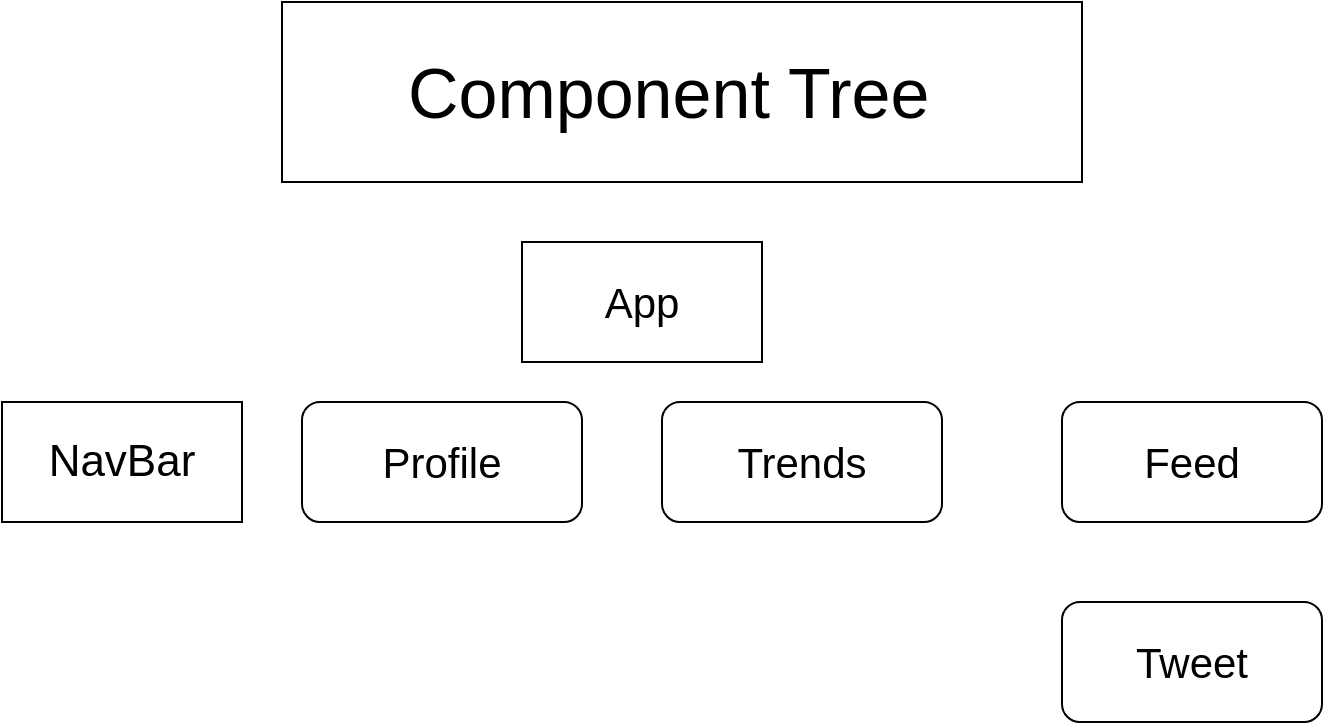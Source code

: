 <mxfile version="14.4.8" type="github">
  <diagram id="Jm4tmzTD5VmvSeZlG58w" name="Page-1">
    <mxGraphModel dx="1262" dy="755" grid="1" gridSize="10" guides="1" tooltips="1" connect="1" arrows="1" fold="1" page="1" pageScale="1" pageWidth="850" pageHeight="1100" math="0" shadow="0">
      <root>
        <mxCell id="0" />
        <mxCell id="1" parent="0" />
        <mxCell id="py5nkk96zvFx1ynIxTmJ-2" value="" style="rounded=0;whiteSpace=wrap;html=1;" vertex="1" parent="1">
          <mxGeometry x="200" y="30" width="400" height="90" as="geometry" />
        </mxCell>
        <mxCell id="py5nkk96zvFx1ynIxTmJ-3" value="&lt;font style=&quot;font-size: 35px&quot;&gt;Component Tree&lt;/font&gt;&amp;nbsp;" style="text;html=1;strokeColor=none;fillColor=none;align=center;verticalAlign=middle;whiteSpace=wrap;rounded=0;" vertex="1" parent="1">
          <mxGeometry x="240" y="45" width="310" height="60" as="geometry" />
        </mxCell>
        <mxCell id="py5nkk96zvFx1ynIxTmJ-4" value="" style="rounded=0;whiteSpace=wrap;html=1;" vertex="1" parent="1">
          <mxGeometry x="320" y="150" width="120" height="60" as="geometry" />
        </mxCell>
        <mxCell id="py5nkk96zvFx1ynIxTmJ-5" value="&lt;font style=&quot;font-size: 21px&quot;&gt;App&lt;/font&gt;" style="text;html=1;strokeColor=none;fillColor=none;align=center;verticalAlign=middle;whiteSpace=wrap;rounded=0;" vertex="1" parent="1">
          <mxGeometry x="320" y="150" width="120" height="60" as="geometry" />
        </mxCell>
        <mxCell id="py5nkk96zvFx1ynIxTmJ-6" value="" style="rounded=0;whiteSpace=wrap;html=1;" vertex="1" parent="1">
          <mxGeometry x="60" y="230" width="120" height="60" as="geometry" />
        </mxCell>
        <mxCell id="py5nkk96zvFx1ynIxTmJ-7" value="&lt;font style=&quot;font-size: 22px&quot;&gt;NavBar&lt;/font&gt;" style="text;html=1;strokeColor=none;fillColor=none;align=center;verticalAlign=middle;whiteSpace=wrap;rounded=0;" vertex="1" parent="1">
          <mxGeometry x="60" y="230" width="120" height="60" as="geometry" />
        </mxCell>
        <mxCell id="py5nkk96zvFx1ynIxTmJ-8" value="" style="rounded=1;whiteSpace=wrap;html=1;" vertex="1" parent="1">
          <mxGeometry x="210" y="230" width="140" height="60" as="geometry" />
        </mxCell>
        <mxCell id="py5nkk96zvFx1ynIxTmJ-9" value="&lt;font style=&quot;font-size: 21px&quot;&gt;Profile&lt;/font&gt;" style="text;html=1;strokeColor=none;fillColor=none;align=center;verticalAlign=middle;whiteSpace=wrap;rounded=0;" vertex="1" parent="1">
          <mxGeometry x="210" y="230" width="140" height="60" as="geometry" />
        </mxCell>
        <mxCell id="py5nkk96zvFx1ynIxTmJ-10" value="" style="rounded=1;whiteSpace=wrap;html=1;" vertex="1" parent="1">
          <mxGeometry x="390" y="230" width="140" height="60" as="geometry" />
        </mxCell>
        <mxCell id="py5nkk96zvFx1ynIxTmJ-11" value="&lt;font style=&quot;font-size: 21px&quot;&gt;Trends&lt;/font&gt;" style="text;html=1;strokeColor=none;fillColor=none;align=center;verticalAlign=middle;whiteSpace=wrap;rounded=0;" vertex="1" parent="1">
          <mxGeometry x="390" y="230" width="140" height="60" as="geometry" />
        </mxCell>
        <mxCell id="py5nkk96zvFx1ynIxTmJ-12" value="" style="rounded=1;whiteSpace=wrap;html=1;" vertex="1" parent="1">
          <mxGeometry x="590" y="230" width="130" height="60" as="geometry" />
        </mxCell>
        <mxCell id="py5nkk96zvFx1ynIxTmJ-13" value="Feed" style="text;html=1;strokeColor=none;fillColor=none;align=center;verticalAlign=middle;whiteSpace=wrap;rounded=0;fontSize=21;" vertex="1" parent="1">
          <mxGeometry x="590" y="230" width="130" height="60" as="geometry" />
        </mxCell>
        <mxCell id="py5nkk96zvFx1ynIxTmJ-14" value="" style="rounded=1;whiteSpace=wrap;html=1;fontSize=21;" vertex="1" parent="1">
          <mxGeometry x="590" y="330" width="130" height="60" as="geometry" />
        </mxCell>
        <mxCell id="py5nkk96zvFx1ynIxTmJ-15" value="Tweet" style="text;html=1;strokeColor=none;fillColor=none;align=center;verticalAlign=middle;whiteSpace=wrap;rounded=0;fontSize=21;" vertex="1" parent="1">
          <mxGeometry x="590" y="330" width="130" height="60" as="geometry" />
        </mxCell>
      </root>
    </mxGraphModel>
  </diagram>
</mxfile>
